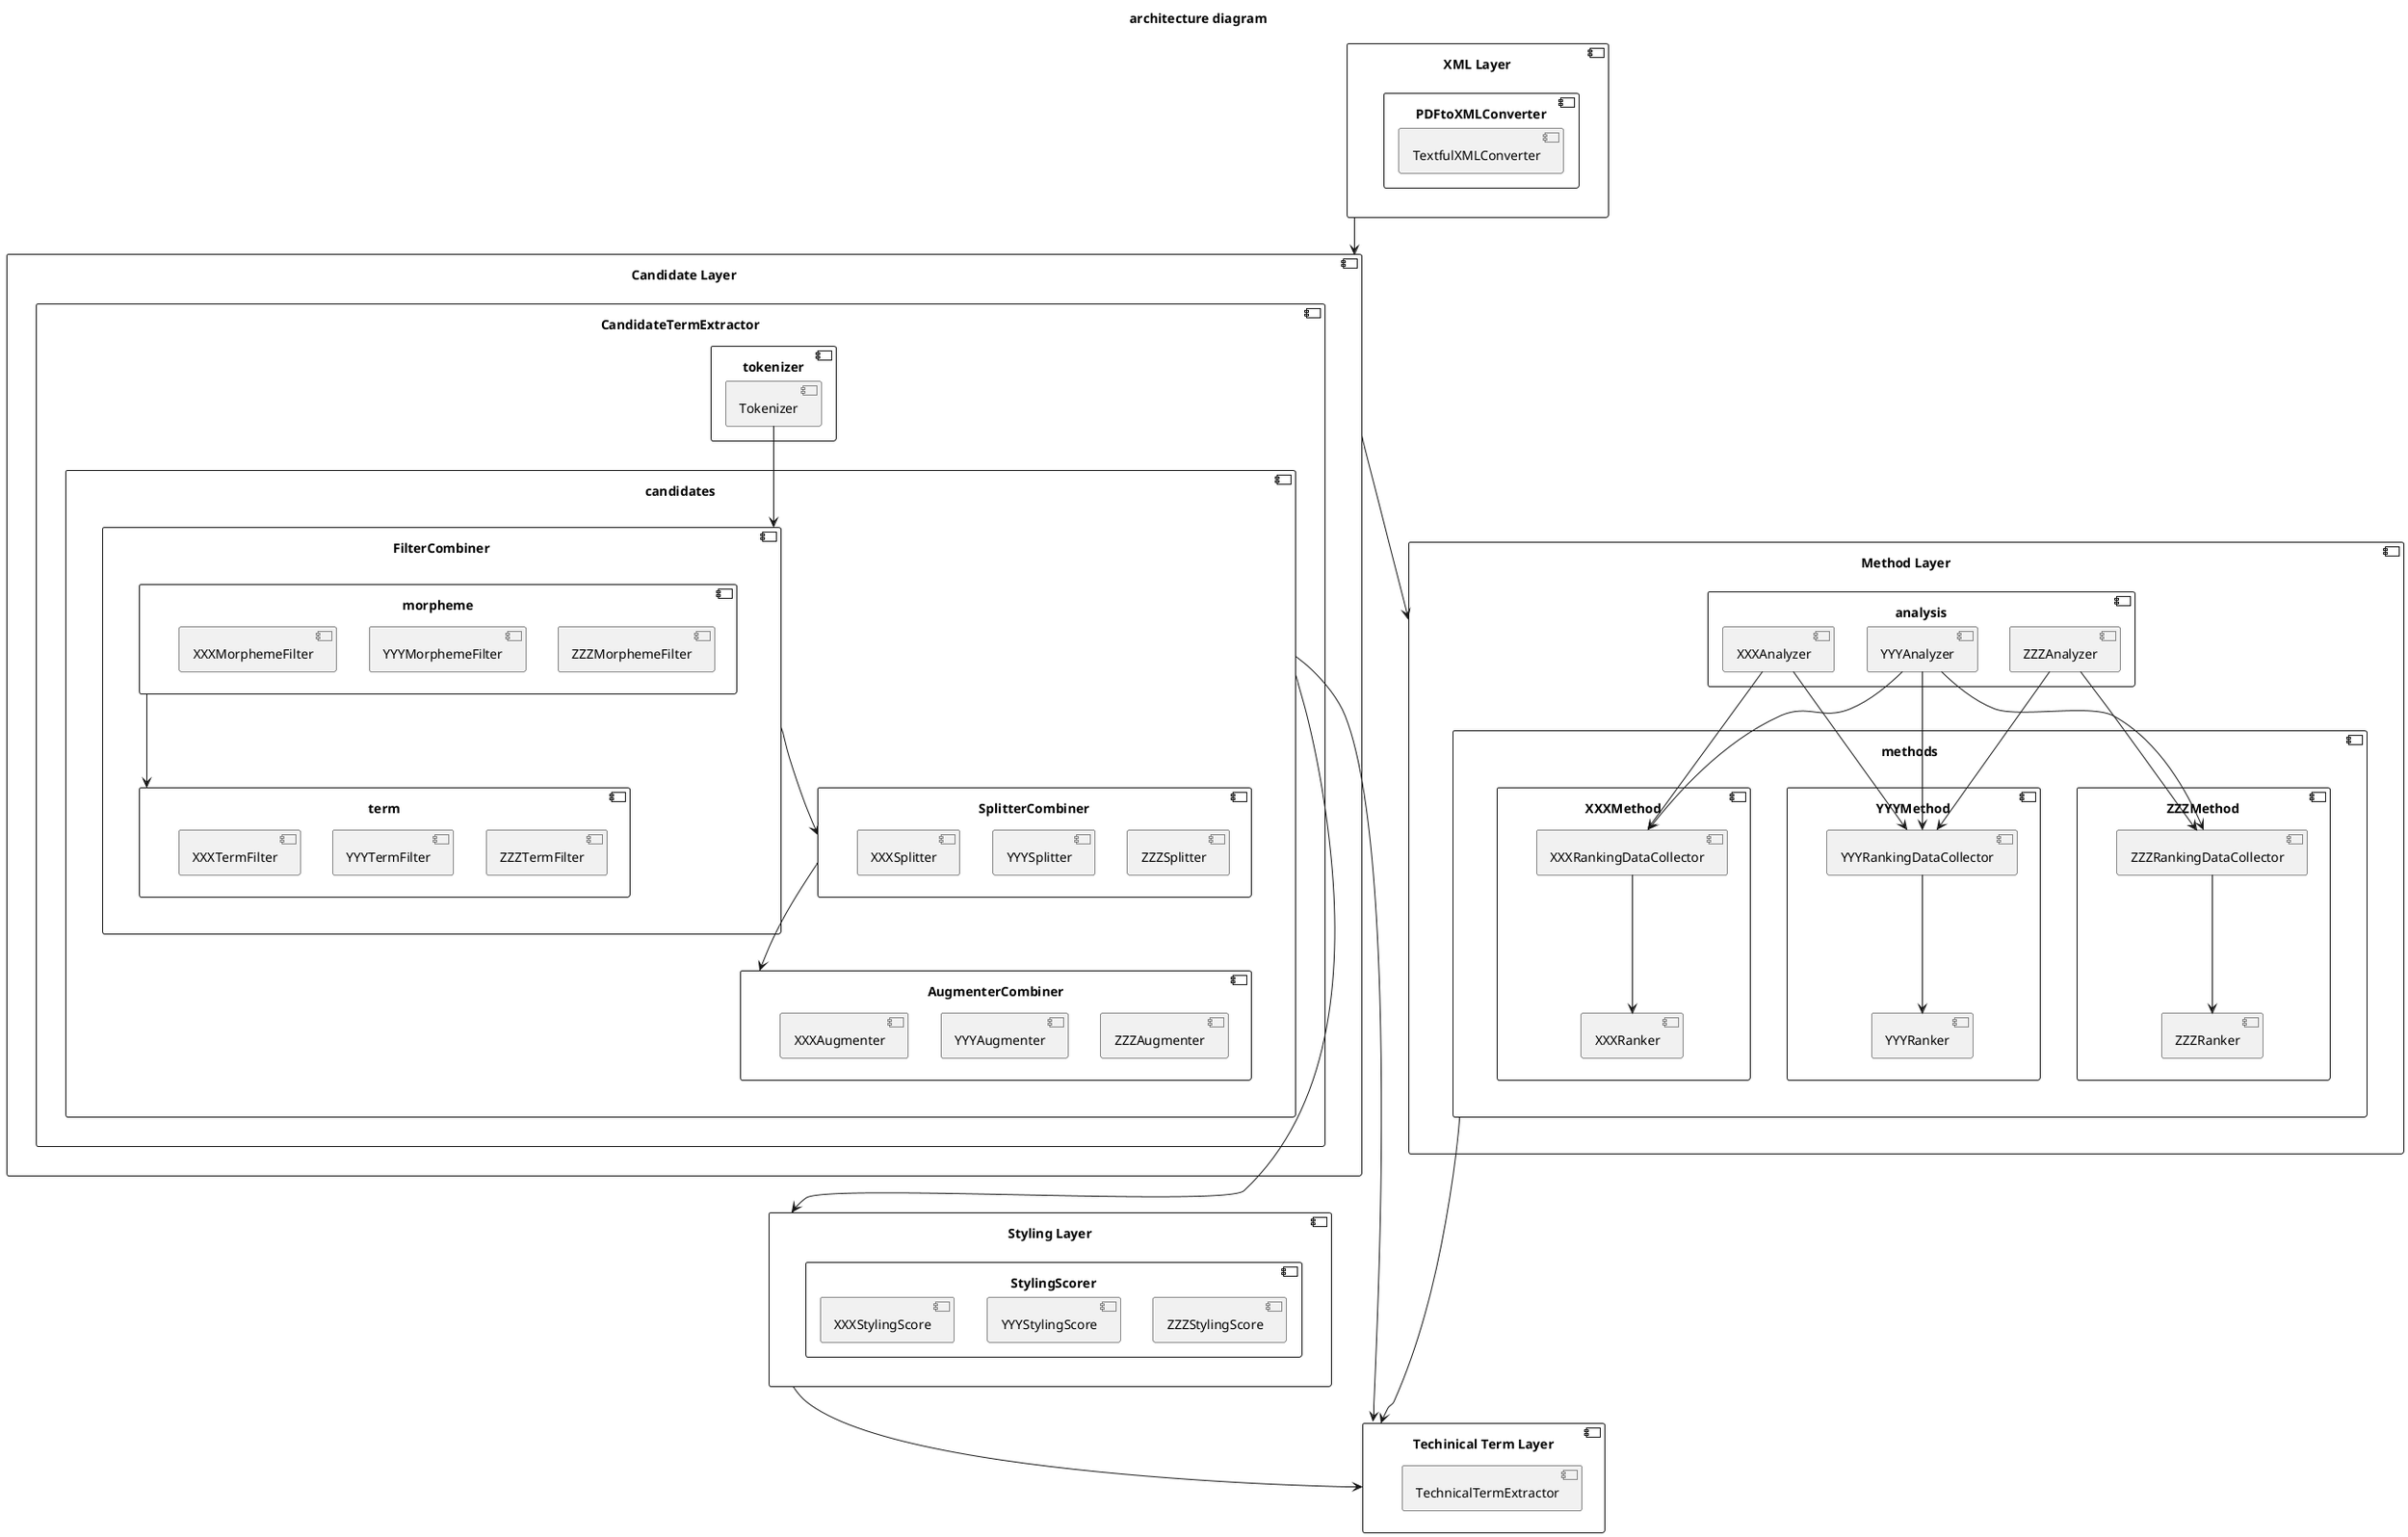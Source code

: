 @startuml
title "architecture diagram"

component "XML Layer" as XMLLayer {
    component PDFtoXMLConverter {
        component TextfulXMLConverter
    }
}

component "Candidate Layer" as CandidateLayer {
    component CandidateTermExtractor {
        component tokenizer {
            component Tokenizer
        }

        component candidates {
            component FilterCombiner {
                component morpheme {
                    component XXXMorphemeFilter
                    component YYYMorphemeFilter
                    component ZZZMorphemeFilter

                    XXXMorphemeFilter -[hidden]right- YYYMorphemeFilter
                    YYYMorphemeFilter -[hidden]right- ZZZMorphemeFilter
                }

                component term {
                    component XXXTermFilter
                    component YYYTermFilter
                    component ZZZTermFilter

                    XXXTermFilter -[hidden]right- YYYTermFilter
                    YYYTermFilter -[hidden]right- ZZZTermFilter
                }
                morpheme -down-> term
            }

            component SplitterCombiner {
                component XXXSplitter
                component YYYSplitter
                component ZZZSplitter

                XXXSplitter -[hidden]right- YYYSplitter
                YYYSplitter -[hidden]right- ZZZSplitter
            }

            component AugmenterCombiner {
                component XXXAugmenter
                component YYYAugmenter
                component ZZZAugmenter

                XXXAugmenter -[hidden]right- YYYAugmenter
                YYYAugmenter -[hidden]right- ZZZAugmenter
            }
        }
    }
    Tokenizer -down-> FilterCombiner
    FilterCombiner -down-> SplitterCombiner
    SplitterCombiner -down-> AugmenterCombiner
    
}

component "Method Layer" as MethodLayer {
    component analysis {
        component XXXAnalyzer
        component YYYAnalyzer
        component ZZZAnalyzer

        XXXAnalyzer -[hidden]right- YYYAnalyzer
        YYYAnalyzer -[hidden]right- ZZZAnalyzer
    }

    component methods {
        component XXXMethod {
            component XXXRankingDataCollector
            component XXXRanker

            XXXRankingDataCollector -down-> XXXRanker
        }

        component YYYMethod {
            component YYYRankingDataCollector
            component YYYRanker

            YYYRankingDataCollector -down-> YYYRanker
        }

        component ZZZMethod {
            component ZZZRankingDataCollector
            component ZZZRanker

            ZZZRankingDataCollector -down-> ZZZRanker
        }

        XXXMethod -[hidden]right- YYYMethod
        YYYMethod -[hidden]right- ZZZMethod
    }

    XXXAnalyzer -down-> XXXRankingDataCollector
    YYYAnalyzer -down-> XXXRankingDataCollector
    XXXAnalyzer -down-> YYYRankingDataCollector
    YYYAnalyzer -down-> YYYRankingDataCollector
    ZZZAnalyzer -down-> YYYRankingDataCollector
    YYYAnalyzer -down-> ZZZRankingDataCollector
    ZZZAnalyzer -down-> ZZZRankingDataCollector
}

component "Styling Layer" as StylingLayer {
    component StylingScorer {
        component XXXStylingScore
        component YYYStylingScore
        component ZZZStylingScore

        XXXStylingScore -[hidden]right- YYYStylingScore
        YYYStylingScore -[hidden]right- ZZZStylingScore
    }
}

component "Techinical Term Layer" as TechinicalTermLayer {
    component TechnicalTermExtractor
}

XMLLayer -down-> CandidateLayer
CandidateLayer -down-> MethodLayer
candidates ---down-> StylingLayer
candidates --down-> TechinicalTermLayer
methods ---down-> TechinicalTermLayer
StylingLayer -down-> TechinicalTermLayer

@enduml
